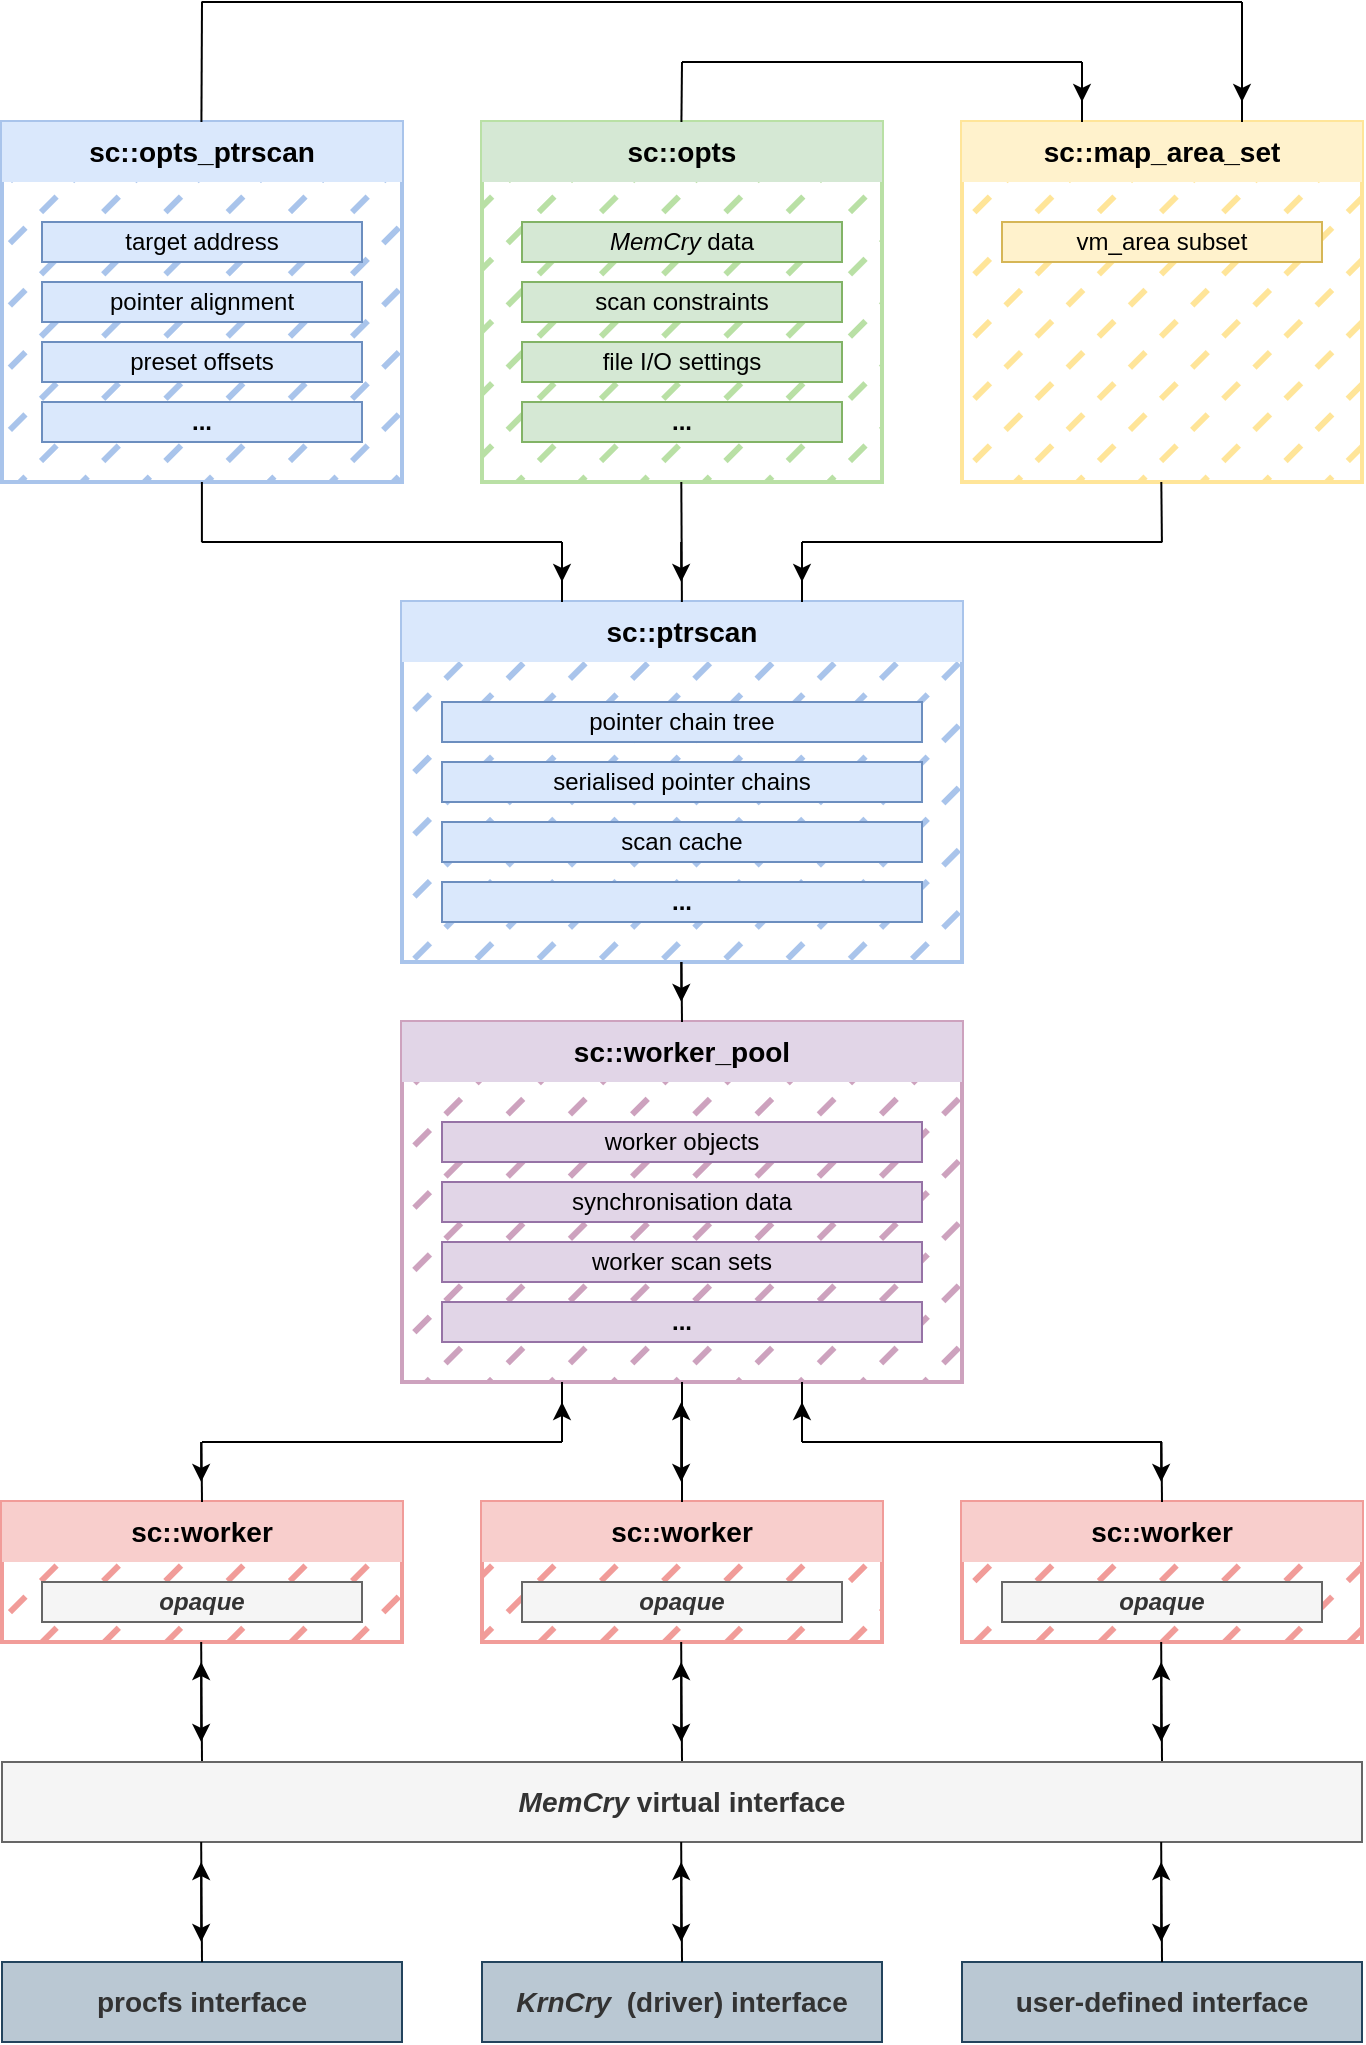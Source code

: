<mxfile version="27.1.4">
  <diagram name="Page-1" id="86TXZIkBcmZtcGNGMsAb">
    <mxGraphModel dx="2209" dy="1221" grid="1" gridSize="10" guides="1" tooltips="1" connect="1" arrows="1" fold="1" page="1" pageScale="1" pageWidth="827" pageHeight="1169" math="0" shadow="0">
      <root>
        <mxCell id="0" />
        <mxCell id="1" parent="0" />
        <mxCell id="_q9y22rmMF6U52sb9orw-47" value="" style="rounded=0;whiteSpace=wrap;html=1;fillColor=#F19C99;fillStyle=dashed;strokeWidth=2;strokeColor=#F19C99;" vertex="1" parent="1">
          <mxGeometry x="560" y="850" width="200" height="70" as="geometry" />
        </mxCell>
        <mxCell id="_q9y22rmMF6U52sb9orw-46" value="" style="rounded=0;whiteSpace=wrap;html=1;fillColor=#F19C99;fillStyle=dashed;strokeWidth=2;strokeColor=#F19C99;" vertex="1" parent="1">
          <mxGeometry x="320" y="850" width="200" height="70" as="geometry" />
        </mxCell>
        <mxCell id="_q9y22rmMF6U52sb9orw-45" value="" style="rounded=0;whiteSpace=wrap;html=1;fillColor=#F19C99;fillStyle=dashed;strokeWidth=2;strokeColor=#F19C99;" vertex="1" parent="1">
          <mxGeometry x="80" y="850" width="200" height="70" as="geometry" />
        </mxCell>
        <mxCell id="_q9y22rmMF6U52sb9orw-44" value="" style="rounded=0;whiteSpace=wrap;html=1;fillColor=#CDA2BE;fillStyle=dashed;strokeWidth=2;strokeColor=#CDA2BE;" vertex="1" parent="1">
          <mxGeometry x="280" y="610" width="280" height="180" as="geometry" />
        </mxCell>
        <mxCell id="_q9y22rmMF6U52sb9orw-43" value="" style="rounded=0;whiteSpace=wrap;html=1;fillColor=#A9C4EB;fillStyle=dashed;strokeWidth=2;strokeColor=#A9C4EB;" vertex="1" parent="1">
          <mxGeometry x="280" y="400" width="280" height="180" as="geometry" />
        </mxCell>
        <mxCell id="_q9y22rmMF6U52sb9orw-42" value="" style="rounded=0;whiteSpace=wrap;html=1;fillColor=#FFE599;fillStyle=dashed;strokeWidth=2;strokeColor=#FFE599;" vertex="1" parent="1">
          <mxGeometry x="560" y="160" width="200" height="180" as="geometry" />
        </mxCell>
        <mxCell id="_q9y22rmMF6U52sb9orw-41" value="" style="rounded=0;whiteSpace=wrap;html=1;fillColor=#B9E0A5;fillStyle=dashed;strokeWidth=2;strokeColor=#B9E0A5;" vertex="1" parent="1">
          <mxGeometry x="320" y="160" width="200" height="180" as="geometry" />
        </mxCell>
        <mxCell id="_q9y22rmMF6U52sb9orw-40" value="" style="rounded=0;whiteSpace=wrap;html=1;fillColor=#A9C4EB;fillStyle=dashed;strokeWidth=2;strokeColor=#A9C4EB;" vertex="1" parent="1">
          <mxGeometry x="80" y="160" width="200" height="180" as="geometry" />
        </mxCell>
        <mxCell id="_q9y22rmMF6U52sb9orw-1" value="&lt;b&gt;&lt;font style=&quot;font-size: 14px;&quot;&gt;sc::opts&lt;/font&gt;&lt;/b&gt;" style="rounded=0;whiteSpace=wrap;html=1;fillColor=#d5e8d4;strokeColor=none;" vertex="1" parent="1">
          <mxGeometry x="320" y="160" width="200" height="30" as="geometry" />
        </mxCell>
        <mxCell id="_q9y22rmMF6U52sb9orw-3" value="&lt;font style=&quot;font-size: 14px;&quot;&gt;&lt;b&gt;sc::opts_ptrscan&lt;/b&gt;&lt;/font&gt;" style="rounded=0;whiteSpace=wrap;html=1;fillColor=#dae8fc;strokeColor=none;" vertex="1" parent="1">
          <mxGeometry x="80" y="160" width="200" height="30" as="geometry" />
        </mxCell>
        <mxCell id="_q9y22rmMF6U52sb9orw-7" value="&lt;i&gt;MemCry&lt;/i&gt; data" style="rounded=0;whiteSpace=wrap;html=1;fillColor=#d5e8d4;strokeColor=#82b366;" vertex="1" parent="1">
          <mxGeometry x="340" y="210" width="160" height="20" as="geometry" />
        </mxCell>
        <mxCell id="_q9y22rmMF6U52sb9orw-8" value="&lt;font style=&quot;font-size: 14px;&quot;&gt;&lt;b&gt;sc::map_area_set&lt;/b&gt;&lt;/font&gt;" style="rounded=0;whiteSpace=wrap;html=1;fillColor=#fff2cc;strokeColor=none;" vertex="1" parent="1">
          <mxGeometry x="560" y="160" width="200" height="30" as="geometry" />
        </mxCell>
        <mxCell id="_q9y22rmMF6U52sb9orw-9" value="scan constraints" style="rounded=0;whiteSpace=wrap;html=1;fillColor=#d5e8d4;strokeColor=#82b366;" vertex="1" parent="1">
          <mxGeometry x="340" y="240" width="160" height="20" as="geometry" />
        </mxCell>
        <mxCell id="_q9y22rmMF6U52sb9orw-10" value="file I/O settings" style="rounded=0;whiteSpace=wrap;html=1;fillColor=#d5e8d4;strokeColor=#82b366;" vertex="1" parent="1">
          <mxGeometry x="340" y="270" width="160" height="20" as="geometry" />
        </mxCell>
        <mxCell id="_q9y22rmMF6U52sb9orw-11" value="&lt;b&gt;...&lt;/b&gt;" style="rounded=0;whiteSpace=wrap;html=1;fillColor=#d5e8d4;strokeColor=#82b366;" vertex="1" parent="1">
          <mxGeometry x="340" y="300" width="160" height="20" as="geometry" />
        </mxCell>
        <mxCell id="_q9y22rmMF6U52sb9orw-13" value="target address" style="rounded=0;whiteSpace=wrap;html=1;fillColor=#dae8fc;strokeColor=#6c8ebf;" vertex="1" parent="1">
          <mxGeometry x="100" y="210" width="160" height="20" as="geometry" />
        </mxCell>
        <mxCell id="_q9y22rmMF6U52sb9orw-14" value="pointer alignment" style="rounded=0;whiteSpace=wrap;html=1;fillColor=#dae8fc;strokeColor=#6c8ebf;" vertex="1" parent="1">
          <mxGeometry x="100" y="240" width="160" height="20" as="geometry" />
        </mxCell>
        <mxCell id="_q9y22rmMF6U52sb9orw-15" value="preset offsets" style="rounded=0;whiteSpace=wrap;html=1;fillColor=#dae8fc;strokeColor=#6c8ebf;" vertex="1" parent="1">
          <mxGeometry x="100" y="270" width="160" height="20" as="geometry" />
        </mxCell>
        <mxCell id="_q9y22rmMF6U52sb9orw-17" value="&lt;b&gt;...&lt;/b&gt;" style="rounded=0;whiteSpace=wrap;html=1;fillColor=#dae8fc;strokeColor=#6c8ebf;" vertex="1" parent="1">
          <mxGeometry x="100" y="300" width="160" height="20" as="geometry" />
        </mxCell>
        <mxCell id="_q9y22rmMF6U52sb9orw-18" value="vm_area subset" style="rounded=0;whiteSpace=wrap;html=1;fillColor=#fff2cc;strokeColor=#d6b656;" vertex="1" parent="1">
          <mxGeometry x="580" y="210" width="160" height="20" as="geometry" />
        </mxCell>
        <mxCell id="_q9y22rmMF6U52sb9orw-19" value="&lt;font style=&quot;font-size: 14px;&quot;&gt;&lt;b&gt;sc::ptrscan&lt;/b&gt;&lt;/font&gt;" style="rounded=0;whiteSpace=wrap;html=1;fillColor=#dae8fc;strokeColor=none;" vertex="1" parent="1">
          <mxGeometry x="280" y="400" width="280" height="30" as="geometry" />
        </mxCell>
        <mxCell id="_q9y22rmMF6U52sb9orw-20" value="pointer chain tree" style="rounded=0;whiteSpace=wrap;html=1;fillColor=#dae8fc;strokeColor=#6c8ebf;" vertex="1" parent="1">
          <mxGeometry x="300" y="450" width="240" height="20" as="geometry" />
        </mxCell>
        <mxCell id="_q9y22rmMF6U52sb9orw-21" value="serialised pointer chains" style="rounded=0;whiteSpace=wrap;html=1;fillColor=#dae8fc;strokeColor=#6c8ebf;" vertex="1" parent="1">
          <mxGeometry x="300" y="480" width="240" height="20" as="geometry" />
        </mxCell>
        <mxCell id="_q9y22rmMF6U52sb9orw-23" value="scan cache" style="rounded=0;whiteSpace=wrap;html=1;fillColor=#dae8fc;strokeColor=#6c8ebf;" vertex="1" parent="1">
          <mxGeometry x="300" y="510" width="240" height="20" as="geometry" />
        </mxCell>
        <mxCell id="_q9y22rmMF6U52sb9orw-25" value="&lt;b&gt;...&lt;/b&gt;" style="rounded=0;whiteSpace=wrap;html=1;fillColor=#dae8fc;strokeColor=#6c8ebf;" vertex="1" parent="1">
          <mxGeometry x="300" y="540" width="240" height="20" as="geometry" />
        </mxCell>
        <mxCell id="_q9y22rmMF6U52sb9orw-26" value="&lt;font style=&quot;font-size: 14px;&quot;&gt;&lt;b&gt;sc::worker_pool&lt;/b&gt;&lt;/font&gt;" style="rounded=0;whiteSpace=wrap;html=1;fillColor=#e1d5e7;strokeColor=none;" vertex="1" parent="1">
          <mxGeometry x="280" y="610" width="280" height="30" as="geometry" />
        </mxCell>
        <mxCell id="_q9y22rmMF6U52sb9orw-27" value="worker objects" style="rounded=0;whiteSpace=wrap;html=1;fillColor=#e1d5e7;strokeColor=#9673a6;" vertex="1" parent="1">
          <mxGeometry x="300" y="660" width="240" height="20" as="geometry" />
        </mxCell>
        <mxCell id="_q9y22rmMF6U52sb9orw-28" value="worker scan sets" style="rounded=0;whiteSpace=wrap;html=1;fillColor=#e1d5e7;strokeColor=#9673a6;" vertex="1" parent="1">
          <mxGeometry x="300" y="720" width="240" height="20" as="geometry" />
        </mxCell>
        <mxCell id="_q9y22rmMF6U52sb9orw-29" value="synchronisation data" style="rounded=0;whiteSpace=wrap;html=1;fillColor=#e1d5e7;strokeColor=#9673a6;" vertex="1" parent="1">
          <mxGeometry x="300" y="690" width="240" height="20" as="geometry" />
        </mxCell>
        <mxCell id="_q9y22rmMF6U52sb9orw-32" value="&lt;b&gt;...&lt;/b&gt;" style="rounded=0;whiteSpace=wrap;html=1;fillColor=#e1d5e7;strokeColor=#9673a6;" vertex="1" parent="1">
          <mxGeometry x="300" y="750" width="240" height="20" as="geometry" />
        </mxCell>
        <mxCell id="_q9y22rmMF6U52sb9orw-33" value="&lt;font style=&quot;font-size: 14px;&quot;&gt;&lt;b&gt;sc::worker&lt;/b&gt;&lt;/font&gt;" style="rounded=0;whiteSpace=wrap;html=1;fillColor=#f8cecc;strokeColor=none;" vertex="1" parent="1">
          <mxGeometry x="80" y="850" width="200" height="30" as="geometry" />
        </mxCell>
        <mxCell id="_q9y22rmMF6U52sb9orw-35" value="&lt;b&gt;&lt;i&gt;opaque&lt;/i&gt;&lt;/b&gt;" style="text;html=1;align=center;verticalAlign=middle;whiteSpace=wrap;rounded=0;fontColor=#333333;fillColor=#f5f5f5;strokeColor=#666666;" vertex="1" parent="1">
          <mxGeometry x="100" y="890" width="160" height="20" as="geometry" />
        </mxCell>
        <mxCell id="_q9y22rmMF6U52sb9orw-36" value="&lt;font style=&quot;font-size: 14px;&quot;&gt;&lt;b&gt;sc::worker&lt;/b&gt;&lt;/font&gt;" style="rounded=0;whiteSpace=wrap;html=1;fillColor=#f8cecc;strokeColor=none;" vertex="1" parent="1">
          <mxGeometry x="320" y="850" width="200" height="30" as="geometry" />
        </mxCell>
        <mxCell id="_q9y22rmMF6U52sb9orw-37" value="&lt;b&gt;&lt;i&gt;opaque&lt;/i&gt;&lt;/b&gt;" style="text;html=1;align=center;verticalAlign=middle;whiteSpace=wrap;rounded=0;fontColor=#333333;fillColor=#f5f5f5;strokeColor=#666666;" vertex="1" parent="1">
          <mxGeometry x="340" y="890" width="160" height="20" as="geometry" />
        </mxCell>
        <mxCell id="_q9y22rmMF6U52sb9orw-38" value="&lt;font style=&quot;font-size: 14px;&quot;&gt;&lt;b&gt;sc::worker&lt;/b&gt;&lt;/font&gt;" style="rounded=0;whiteSpace=wrap;html=1;fillColor=#f8cecc;strokeColor=none;" vertex="1" parent="1">
          <mxGeometry x="560" y="850" width="200" height="30" as="geometry" />
        </mxCell>
        <mxCell id="_q9y22rmMF6U52sb9orw-39" value="&lt;b&gt;&lt;i&gt;opaque&lt;/i&gt;&lt;/b&gt;" style="text;html=1;align=center;verticalAlign=middle;whiteSpace=wrap;rounded=0;fontColor=#333333;fillColor=#f5f5f5;strokeColor=#666666;" vertex="1" parent="1">
          <mxGeometry x="580" y="890" width="160" height="20" as="geometry" />
        </mxCell>
        <mxCell id="_q9y22rmMF6U52sb9orw-50" value="" style="endArrow=none;html=1;rounded=0;" edge="1" parent="1">
          <mxGeometry width="50" height="50" relative="1" as="geometry">
            <mxPoint x="179.71" y="160" as="sourcePoint" />
            <mxPoint x="180" y="100" as="targetPoint" />
          </mxGeometry>
        </mxCell>
        <mxCell id="_q9y22rmMF6U52sb9orw-52" value="" style="endArrow=none;html=1;rounded=0;" edge="1" parent="1">
          <mxGeometry width="50" height="50" relative="1" as="geometry">
            <mxPoint x="419.95" y="400" as="sourcePoint" />
            <mxPoint x="419.66" y="340" as="targetPoint" />
          </mxGeometry>
        </mxCell>
        <mxCell id="_q9y22rmMF6U52sb9orw-53" value="" style="endArrow=none;html=1;rounded=0;" edge="1" parent="1">
          <mxGeometry width="50" height="50" relative="1" as="geometry">
            <mxPoint x="659.95" y="370" as="sourcePoint" />
            <mxPoint x="659.66" y="340" as="targetPoint" />
          </mxGeometry>
        </mxCell>
        <mxCell id="_q9y22rmMF6U52sb9orw-55" value="" style="endArrow=none;html=1;rounded=0;" edge="1" parent="1">
          <mxGeometry width="50" height="50" relative="1" as="geometry">
            <mxPoint x="420" y="130" as="sourcePoint" />
            <mxPoint x="620" y="130" as="targetPoint" />
          </mxGeometry>
        </mxCell>
        <mxCell id="_q9y22rmMF6U52sb9orw-67" value="" style="endArrow=none;html=1;rounded=0;" edge="1" parent="1">
          <mxGeometry width="50" height="50" relative="1" as="geometry">
            <mxPoint x="480" y="820" as="sourcePoint" />
            <mxPoint x="660" y="820" as="targetPoint" />
          </mxGeometry>
        </mxCell>
        <mxCell id="_q9y22rmMF6U52sb9orw-78" value="" style="endArrow=none;html=1;rounded=0;" edge="1" parent="1">
          <mxGeometry width="50" height="50" relative="1" as="geometry">
            <mxPoint x="700" y="100" as="sourcePoint" />
            <mxPoint x="179.75" y="100" as="targetPoint" />
          </mxGeometry>
        </mxCell>
        <mxCell id="_q9y22rmMF6U52sb9orw-86" value="" style="endArrow=none;html=1;rounded=0;" edge="1" parent="1">
          <mxGeometry width="50" height="50" relative="1" as="geometry">
            <mxPoint x="360" y="370" as="sourcePoint" />
            <mxPoint x="179.83" y="370" as="targetPoint" />
          </mxGeometry>
        </mxCell>
        <mxCell id="_q9y22rmMF6U52sb9orw-98" value="" style="endArrow=none;html=1;rounded=0;" edge="1" parent="1">
          <mxGeometry width="50" height="50" relative="1" as="geometry">
            <mxPoint x="700" y="160" as="sourcePoint" />
            <mxPoint x="700" y="100" as="targetPoint" />
          </mxGeometry>
        </mxCell>
        <mxCell id="_q9y22rmMF6U52sb9orw-100" value="" style="endArrow=none;html=1;rounded=0;" edge="1" parent="1">
          <mxGeometry width="50" height="50" relative="1" as="geometry">
            <mxPoint x="179.95" y="370" as="sourcePoint" />
            <mxPoint x="179.95" y="340" as="targetPoint" />
          </mxGeometry>
        </mxCell>
        <mxCell id="_q9y22rmMF6U52sb9orw-101" value="" style="endArrow=none;html=1;rounded=0;" edge="1" parent="1">
          <mxGeometry width="50" height="50" relative="1" as="geometry">
            <mxPoint x="620" y="160" as="sourcePoint" />
            <mxPoint x="620" y="130" as="targetPoint" />
          </mxGeometry>
        </mxCell>
        <mxCell id="_q9y22rmMF6U52sb9orw-102" value="" style="endArrow=none;html=1;rounded=0;" edge="1" parent="1">
          <mxGeometry width="50" height="50" relative="1" as="geometry">
            <mxPoint x="419.71" y="160" as="sourcePoint" />
            <mxPoint x="420" y="130" as="targetPoint" />
          </mxGeometry>
        </mxCell>
        <mxCell id="_q9y22rmMF6U52sb9orw-113" value="" style="endArrow=none;html=1;rounded=0;" edge="1" parent="1">
          <mxGeometry width="50" height="50" relative="1" as="geometry">
            <mxPoint x="420" y="610" as="sourcePoint" />
            <mxPoint x="419.71" y="580" as="targetPoint" />
          </mxGeometry>
        </mxCell>
        <mxCell id="_q9y22rmMF6U52sb9orw-116" value="" style="endArrow=none;html=1;rounded=0;" edge="1" parent="1">
          <mxGeometry width="50" height="50" relative="1" as="geometry">
            <mxPoint x="420" y="850" as="sourcePoint" />
            <mxPoint x="420" y="790" as="targetPoint" />
          </mxGeometry>
        </mxCell>
        <mxCell id="_q9y22rmMF6U52sb9orw-118" value="" style="endArrow=none;html=1;rounded=0;" edge="1" parent="1">
          <mxGeometry width="50" height="50" relative="1" as="geometry">
            <mxPoint x="660" y="850" as="sourcePoint" />
            <mxPoint x="659.71" y="820" as="targetPoint" />
          </mxGeometry>
        </mxCell>
        <mxCell id="_q9y22rmMF6U52sb9orw-119" value="" style="endArrow=none;html=1;rounded=0;" edge="1" parent="1">
          <mxGeometry width="50" height="50" relative="1" as="geometry">
            <mxPoint x="180" y="850" as="sourcePoint" />
            <mxPoint x="179.71" y="820" as="targetPoint" />
          </mxGeometry>
        </mxCell>
        <mxCell id="_q9y22rmMF6U52sb9orw-132" value="" style="endArrow=classic;html=1;rounded=0;" edge="1" parent="1">
          <mxGeometry width="50" height="50" relative="1" as="geometry">
            <mxPoint x="419.58" y="370" as="sourcePoint" />
            <mxPoint x="419.58" y="390" as="targetPoint" />
          </mxGeometry>
        </mxCell>
        <mxCell id="_q9y22rmMF6U52sb9orw-134" value="" style="endArrow=classic;html=1;rounded=0;" edge="1" parent="1">
          <mxGeometry width="50" height="50" relative="1" as="geometry">
            <mxPoint x="419.66" y="580" as="sourcePoint" />
            <mxPoint x="419.66" y="600" as="targetPoint" />
          </mxGeometry>
        </mxCell>
        <mxCell id="_q9y22rmMF6U52sb9orw-136" value="" style="endArrow=classic;html=1;rounded=0;" edge="1" parent="1">
          <mxGeometry width="50" height="50" relative="1" as="geometry">
            <mxPoint x="419.58" y="820" as="sourcePoint" />
            <mxPoint x="419.58" y="840" as="targetPoint" />
          </mxGeometry>
        </mxCell>
        <mxCell id="_q9y22rmMF6U52sb9orw-137" value="" style="endArrow=classic;html=1;rounded=0;" edge="1" parent="1">
          <mxGeometry width="50" height="50" relative="1" as="geometry">
            <mxPoint x="659.58" y="820" as="sourcePoint" />
            <mxPoint x="659.58" y="840" as="targetPoint" />
          </mxGeometry>
        </mxCell>
        <mxCell id="_q9y22rmMF6U52sb9orw-138" value="" style="endArrow=classic;html=1;rounded=0;" edge="1" parent="1">
          <mxGeometry width="50" height="50" relative="1" as="geometry">
            <mxPoint x="179.58" y="820" as="sourcePoint" />
            <mxPoint x="179.58" y="840" as="targetPoint" />
          </mxGeometry>
        </mxCell>
        <mxCell id="_q9y22rmMF6U52sb9orw-140" value="" style="endArrow=classic;html=1;rounded=0;" edge="1" parent="1">
          <mxGeometry width="50" height="50" relative="1" as="geometry">
            <mxPoint x="360" y="370" as="sourcePoint" />
            <mxPoint x="360" y="390" as="targetPoint" />
          </mxGeometry>
        </mxCell>
        <mxCell id="_q9y22rmMF6U52sb9orw-141" value="" style="endArrow=classic;html=1;rounded=0;" edge="1" parent="1">
          <mxGeometry width="50" height="50" relative="1" as="geometry">
            <mxPoint x="480" y="370" as="sourcePoint" />
            <mxPoint x="480" y="390" as="targetPoint" />
          </mxGeometry>
        </mxCell>
        <mxCell id="_q9y22rmMF6U52sb9orw-142" value="" style="endArrow=none;html=1;rounded=0;" edge="1" parent="1">
          <mxGeometry width="50" height="50" relative="1" as="geometry">
            <mxPoint x="660.17" y="370" as="sourcePoint" />
            <mxPoint x="480" y="370" as="targetPoint" />
          </mxGeometry>
        </mxCell>
        <mxCell id="_q9y22rmMF6U52sb9orw-143" value="" style="endArrow=none;html=1;rounded=0;" edge="1" parent="1">
          <mxGeometry width="50" height="50" relative="1" as="geometry">
            <mxPoint x="360" y="400" as="sourcePoint" />
            <mxPoint x="360" y="370" as="targetPoint" />
          </mxGeometry>
        </mxCell>
        <mxCell id="_q9y22rmMF6U52sb9orw-144" value="" style="endArrow=none;html=1;rounded=0;" edge="1" parent="1">
          <mxGeometry width="50" height="50" relative="1" as="geometry">
            <mxPoint x="480" y="400" as="sourcePoint" />
            <mxPoint x="480" y="370" as="targetPoint" />
          </mxGeometry>
        </mxCell>
        <mxCell id="_q9y22rmMF6U52sb9orw-146" value="" style="endArrow=classic;html=1;rounded=0;" edge="1" parent="1">
          <mxGeometry width="50" height="50" relative="1" as="geometry">
            <mxPoint x="620" y="130" as="sourcePoint" />
            <mxPoint x="620" y="150" as="targetPoint" />
          </mxGeometry>
        </mxCell>
        <mxCell id="_q9y22rmMF6U52sb9orw-147" value="" style="endArrow=classic;html=1;rounded=0;" edge="1" parent="1">
          <mxGeometry width="50" height="50" relative="1" as="geometry">
            <mxPoint x="700" y="130" as="sourcePoint" />
            <mxPoint x="700" y="150" as="targetPoint" />
          </mxGeometry>
        </mxCell>
        <mxCell id="_q9y22rmMF6U52sb9orw-148" value="" style="endArrow=classic;html=1;rounded=0;" edge="1" parent="1">
          <mxGeometry width="50" height="50" relative="1" as="geometry">
            <mxPoint x="419.58" y="820" as="sourcePoint" />
            <mxPoint x="419.58" y="800" as="targetPoint" />
          </mxGeometry>
        </mxCell>
        <mxCell id="_q9y22rmMF6U52sb9orw-149" value="" style="endArrow=none;html=1;rounded=0;" edge="1" parent="1">
          <mxGeometry width="50" height="50" relative="1" as="geometry">
            <mxPoint x="180" y="820" as="sourcePoint" />
            <mxPoint x="360" y="820" as="targetPoint" />
          </mxGeometry>
        </mxCell>
        <mxCell id="_q9y22rmMF6U52sb9orw-150" value="" style="endArrow=none;html=1;rounded=0;" edge="1" parent="1">
          <mxGeometry width="50" height="50" relative="1" as="geometry">
            <mxPoint x="480" y="790" as="sourcePoint" />
            <mxPoint x="480" y="820" as="targetPoint" />
          </mxGeometry>
        </mxCell>
        <mxCell id="_q9y22rmMF6U52sb9orw-152" value="" style="endArrow=none;html=1;rounded=0;" edge="1" parent="1">
          <mxGeometry width="50" height="50" relative="1" as="geometry">
            <mxPoint x="360" y="790" as="sourcePoint" />
            <mxPoint x="360" y="820" as="targetPoint" />
          </mxGeometry>
        </mxCell>
        <mxCell id="_q9y22rmMF6U52sb9orw-153" value="" style="endArrow=classic;html=1;rounded=0;" edge="1" parent="1">
          <mxGeometry width="50" height="50" relative="1" as="geometry">
            <mxPoint x="480" y="820" as="sourcePoint" />
            <mxPoint x="480" y="800" as="targetPoint" />
          </mxGeometry>
        </mxCell>
        <mxCell id="_q9y22rmMF6U52sb9orw-154" value="" style="endArrow=classic;html=1;rounded=0;" edge="1" parent="1">
          <mxGeometry width="50" height="50" relative="1" as="geometry">
            <mxPoint x="360" y="820" as="sourcePoint" />
            <mxPoint x="360" y="800" as="targetPoint" />
          </mxGeometry>
        </mxCell>
        <mxCell id="_q9y22rmMF6U52sb9orw-155" value="" style="endArrow=none;html=1;rounded=0;" edge="1" parent="1">
          <mxGeometry width="50" height="50" relative="1" as="geometry">
            <mxPoint x="660" y="980" as="sourcePoint" />
            <mxPoint x="659.58" y="920" as="targetPoint" />
          </mxGeometry>
        </mxCell>
        <mxCell id="_q9y22rmMF6U52sb9orw-156" value="" style="endArrow=none;html=1;rounded=0;" edge="1" parent="1">
          <mxGeometry width="50" height="50" relative="1" as="geometry">
            <mxPoint x="420" y="980" as="sourcePoint" />
            <mxPoint x="419.58" y="920" as="targetPoint" />
          </mxGeometry>
        </mxCell>
        <mxCell id="_q9y22rmMF6U52sb9orw-157" value="" style="endArrow=none;html=1;rounded=0;" edge="1" parent="1">
          <mxGeometry width="50" height="50" relative="1" as="geometry">
            <mxPoint x="180" y="980" as="sourcePoint" />
            <mxPoint x="179.58" y="920" as="targetPoint" />
          </mxGeometry>
        </mxCell>
        <mxCell id="_q9y22rmMF6U52sb9orw-158" value="" style="endArrow=classic;html=1;rounded=0;" edge="1" parent="1">
          <mxGeometry width="50" height="50" relative="1" as="geometry">
            <mxPoint x="659.58" y="950" as="sourcePoint" />
            <mxPoint x="659.58" y="930" as="targetPoint" />
          </mxGeometry>
        </mxCell>
        <mxCell id="_q9y22rmMF6U52sb9orw-159" value="" style="endArrow=classic;html=1;rounded=0;" edge="1" parent="1">
          <mxGeometry width="50" height="50" relative="1" as="geometry">
            <mxPoint x="419.58" y="950" as="sourcePoint" />
            <mxPoint x="419.58" y="930" as="targetPoint" />
          </mxGeometry>
        </mxCell>
        <mxCell id="_q9y22rmMF6U52sb9orw-160" value="" style="endArrow=classic;html=1;rounded=0;" edge="1" parent="1">
          <mxGeometry width="50" height="50" relative="1" as="geometry">
            <mxPoint x="179.58" y="950" as="sourcePoint" />
            <mxPoint x="179.58" y="930" as="targetPoint" />
          </mxGeometry>
        </mxCell>
        <mxCell id="_q9y22rmMF6U52sb9orw-161" value="" style="endArrow=classic;html=1;rounded=0;" edge="1" parent="1">
          <mxGeometry width="50" height="50" relative="1" as="geometry">
            <mxPoint x="179.58" y="950" as="sourcePoint" />
            <mxPoint x="179.58" y="970" as="targetPoint" />
          </mxGeometry>
        </mxCell>
        <mxCell id="_q9y22rmMF6U52sb9orw-162" value="" style="endArrow=classic;html=1;rounded=0;" edge="1" parent="1">
          <mxGeometry width="50" height="50" relative="1" as="geometry">
            <mxPoint x="419.58" y="950" as="sourcePoint" />
            <mxPoint x="419.58" y="970" as="targetPoint" />
          </mxGeometry>
        </mxCell>
        <mxCell id="_q9y22rmMF6U52sb9orw-163" value="" style="endArrow=classic;html=1;rounded=0;" edge="1" parent="1">
          <mxGeometry width="50" height="50" relative="1" as="geometry">
            <mxPoint x="659.58" y="950" as="sourcePoint" />
            <mxPoint x="659.58" y="970" as="targetPoint" />
          </mxGeometry>
        </mxCell>
        <mxCell id="_q9y22rmMF6U52sb9orw-164" value="&lt;font style=&quot;font-size: 13px;&quot;&gt;&lt;b&gt;&lt;font style=&quot;font-size: 14px;&quot;&gt;&lt;i&gt;MemCry&lt;/i&gt; virtual interface&lt;/font&gt;&lt;br&gt;&lt;/b&gt;&lt;/font&gt;" style="rounded=0;whiteSpace=wrap;html=1;fillColor=#f5f5f5;fontColor=#333333;strokeColor=#666666;" vertex="1" parent="1">
          <mxGeometry x="80" y="980" width="680" height="40" as="geometry" />
        </mxCell>
        <mxCell id="_q9y22rmMF6U52sb9orw-165" value="&lt;font style=&quot;font-size: 14px; color: rgb(51, 51, 51);&quot;&gt;&lt;b&gt;procfs interface&lt;/b&gt;&lt;/font&gt;" style="rounded=0;whiteSpace=wrap;html=1;fillColor=#bac8d3;strokeColor=#23445d;" vertex="1" parent="1">
          <mxGeometry x="80" y="1080" width="200" height="40" as="geometry" />
        </mxCell>
        <mxCell id="_q9y22rmMF6U52sb9orw-166" value="&lt;font style=&quot;font-size: 14px; color: rgb(51, 51, 51);&quot;&gt;&lt;b&gt;&lt;i&gt;KrnCry&amp;nbsp; &lt;/i&gt;(driver) interface&lt;/b&gt;&lt;/font&gt;" style="rounded=0;whiteSpace=wrap;html=1;fillColor=#bac8d3;strokeColor=#23445d;" vertex="1" parent="1">
          <mxGeometry x="320" y="1080" width="200" height="40" as="geometry" />
        </mxCell>
        <mxCell id="_q9y22rmMF6U52sb9orw-168" value="&lt;font style=&quot;font-size: 14px; color: rgb(51, 51, 51);&quot;&gt;&lt;b&gt;user-defined interface&lt;/b&gt;&lt;/font&gt;" style="rounded=0;whiteSpace=wrap;html=1;fillColor=#bac8d3;strokeColor=#23445d;" vertex="1" parent="1">
          <mxGeometry x="560" y="1080" width="200" height="40" as="geometry" />
        </mxCell>
        <mxCell id="_q9y22rmMF6U52sb9orw-169" value="" style="endArrow=none;html=1;rounded=0;" edge="1" parent="1">
          <mxGeometry width="50" height="50" relative="1" as="geometry">
            <mxPoint x="180.0" y="1080" as="sourcePoint" />
            <mxPoint x="179.58" y="1020" as="targetPoint" />
          </mxGeometry>
        </mxCell>
        <mxCell id="_q9y22rmMF6U52sb9orw-170" value="" style="endArrow=none;html=1;rounded=0;" edge="1" parent="1">
          <mxGeometry width="50" height="50" relative="1" as="geometry">
            <mxPoint x="420" y="1080" as="sourcePoint" />
            <mxPoint x="419.58" y="1020" as="targetPoint" />
          </mxGeometry>
        </mxCell>
        <mxCell id="_q9y22rmMF6U52sb9orw-171" value="" style="endArrow=none;html=1;rounded=0;" edge="1" parent="1">
          <mxGeometry width="50" height="50" relative="1" as="geometry">
            <mxPoint x="660" y="1080" as="sourcePoint" />
            <mxPoint x="659.58" y="1020" as="targetPoint" />
          </mxGeometry>
        </mxCell>
        <mxCell id="_q9y22rmMF6U52sb9orw-172" value="" style="endArrow=classic;html=1;rounded=0;" edge="1" parent="1">
          <mxGeometry width="50" height="50" relative="1" as="geometry">
            <mxPoint x="179.58" y="1050" as="sourcePoint" />
            <mxPoint x="179.58" y="1070" as="targetPoint" />
          </mxGeometry>
        </mxCell>
        <mxCell id="_q9y22rmMF6U52sb9orw-173" value="" style="endArrow=classic;html=1;rounded=0;" edge="1" parent="1">
          <mxGeometry width="50" height="50" relative="1" as="geometry">
            <mxPoint x="419.58" y="1050" as="sourcePoint" />
            <mxPoint x="419.58" y="1070" as="targetPoint" />
          </mxGeometry>
        </mxCell>
        <mxCell id="_q9y22rmMF6U52sb9orw-174" value="" style="endArrow=classic;html=1;rounded=0;" edge="1" parent="1">
          <mxGeometry width="50" height="50" relative="1" as="geometry">
            <mxPoint x="659.58" y="1050" as="sourcePoint" />
            <mxPoint x="659.58" y="1070" as="targetPoint" />
          </mxGeometry>
        </mxCell>
        <mxCell id="_q9y22rmMF6U52sb9orw-175" value="" style="endArrow=classic;html=1;rounded=0;" edge="1" parent="1">
          <mxGeometry width="50" height="50" relative="1" as="geometry">
            <mxPoint x="659.58" y="1050" as="sourcePoint" />
            <mxPoint x="659.58" y="1030" as="targetPoint" />
          </mxGeometry>
        </mxCell>
        <mxCell id="_q9y22rmMF6U52sb9orw-176" value="" style="endArrow=classic;html=1;rounded=0;" edge="1" parent="1">
          <mxGeometry width="50" height="50" relative="1" as="geometry">
            <mxPoint x="419.58" y="1050" as="sourcePoint" />
            <mxPoint x="419.58" y="1030" as="targetPoint" />
          </mxGeometry>
        </mxCell>
        <mxCell id="_q9y22rmMF6U52sb9orw-177" value="" style="endArrow=classic;html=1;rounded=0;" edge="1" parent="1">
          <mxGeometry width="50" height="50" relative="1" as="geometry">
            <mxPoint x="179.58" y="1050" as="sourcePoint" />
            <mxPoint x="179.58" y="1030" as="targetPoint" />
          </mxGeometry>
        </mxCell>
      </root>
    </mxGraphModel>
  </diagram>
</mxfile>
